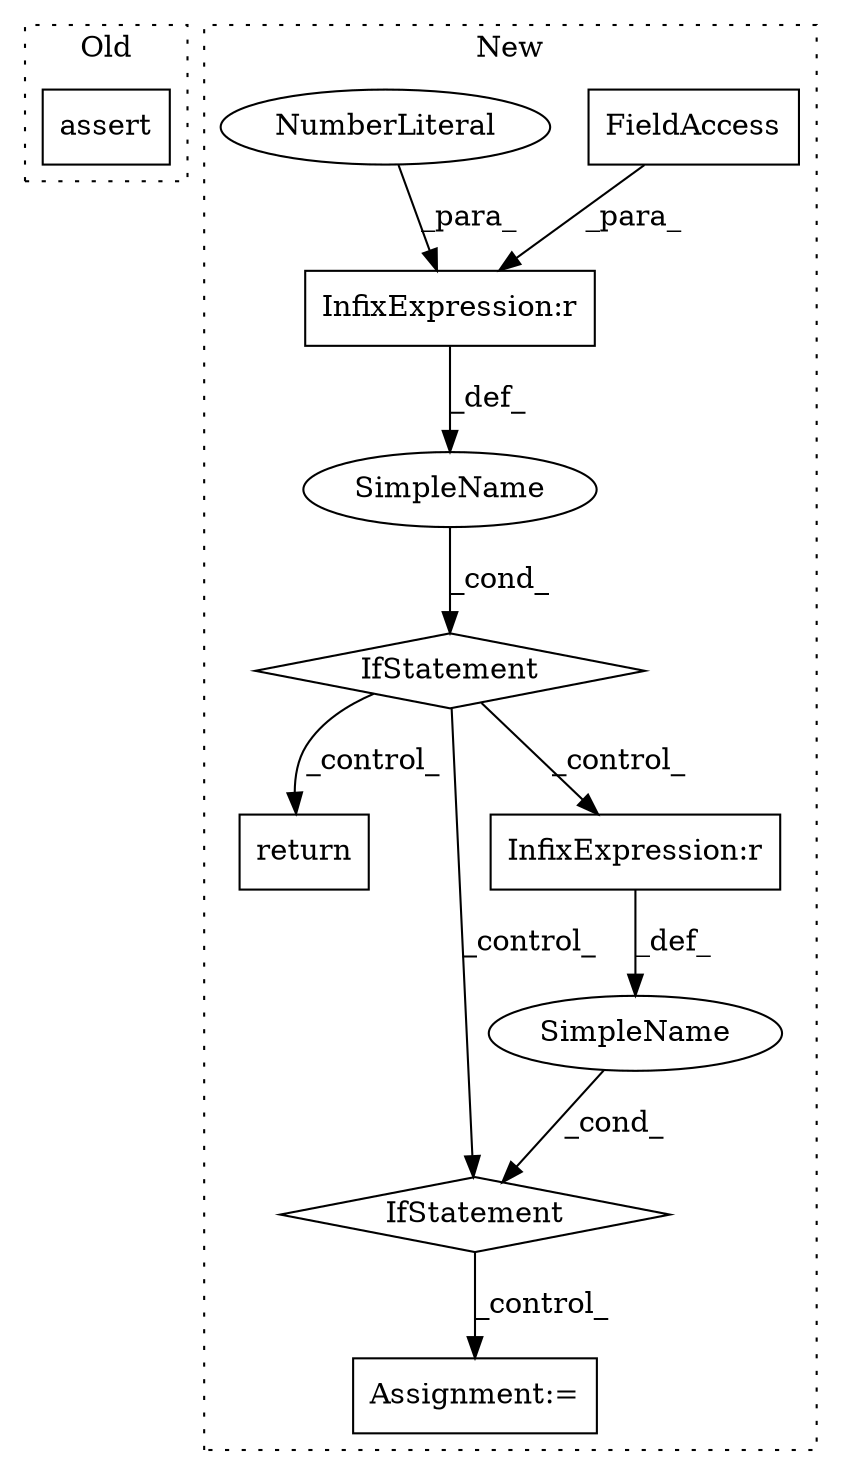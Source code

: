 digraph G {
subgraph cluster0 {
1 [label="assert" a="6" s="9605" l="7" shape="box"];
label = "Old";
style="dotted";
}
subgraph cluster1 {
2 [label="return" a="41" s="9654" l="7" shape="box"];
3 [label="IfStatement" a="25" s="9629,9644" l="4,2" shape="diamond"];
4 [label="SimpleName" a="42" s="" l="" shape="ellipse"];
5 [label="Assignment:=" a="7" s="9755" l="1" shape="box"];
6 [label="InfixExpression:r" a="27" s="9639" l="4" shape="box"];
7 [label="FieldAccess" a="22" s="9633" l="6" shape="box"];
8 [label="IfStatement" a="25" s="9720,9735" l="4,2" shape="diamond"];
9 [label="NumberLiteral" a="34" s="9643" l="1" shape="ellipse"];
10 [label="SimpleName" a="42" s="" l="" shape="ellipse"];
11 [label="InfixExpression:r" a="27" s="9730" l="4" shape="box"];
label = "New";
style="dotted";
}
3 -> 8 [label="_control_"];
3 -> 2 [label="_control_"];
3 -> 11 [label="_control_"];
4 -> 3 [label="_cond_"];
6 -> 4 [label="_def_"];
7 -> 6 [label="_para_"];
8 -> 5 [label="_control_"];
9 -> 6 [label="_para_"];
10 -> 8 [label="_cond_"];
11 -> 10 [label="_def_"];
}